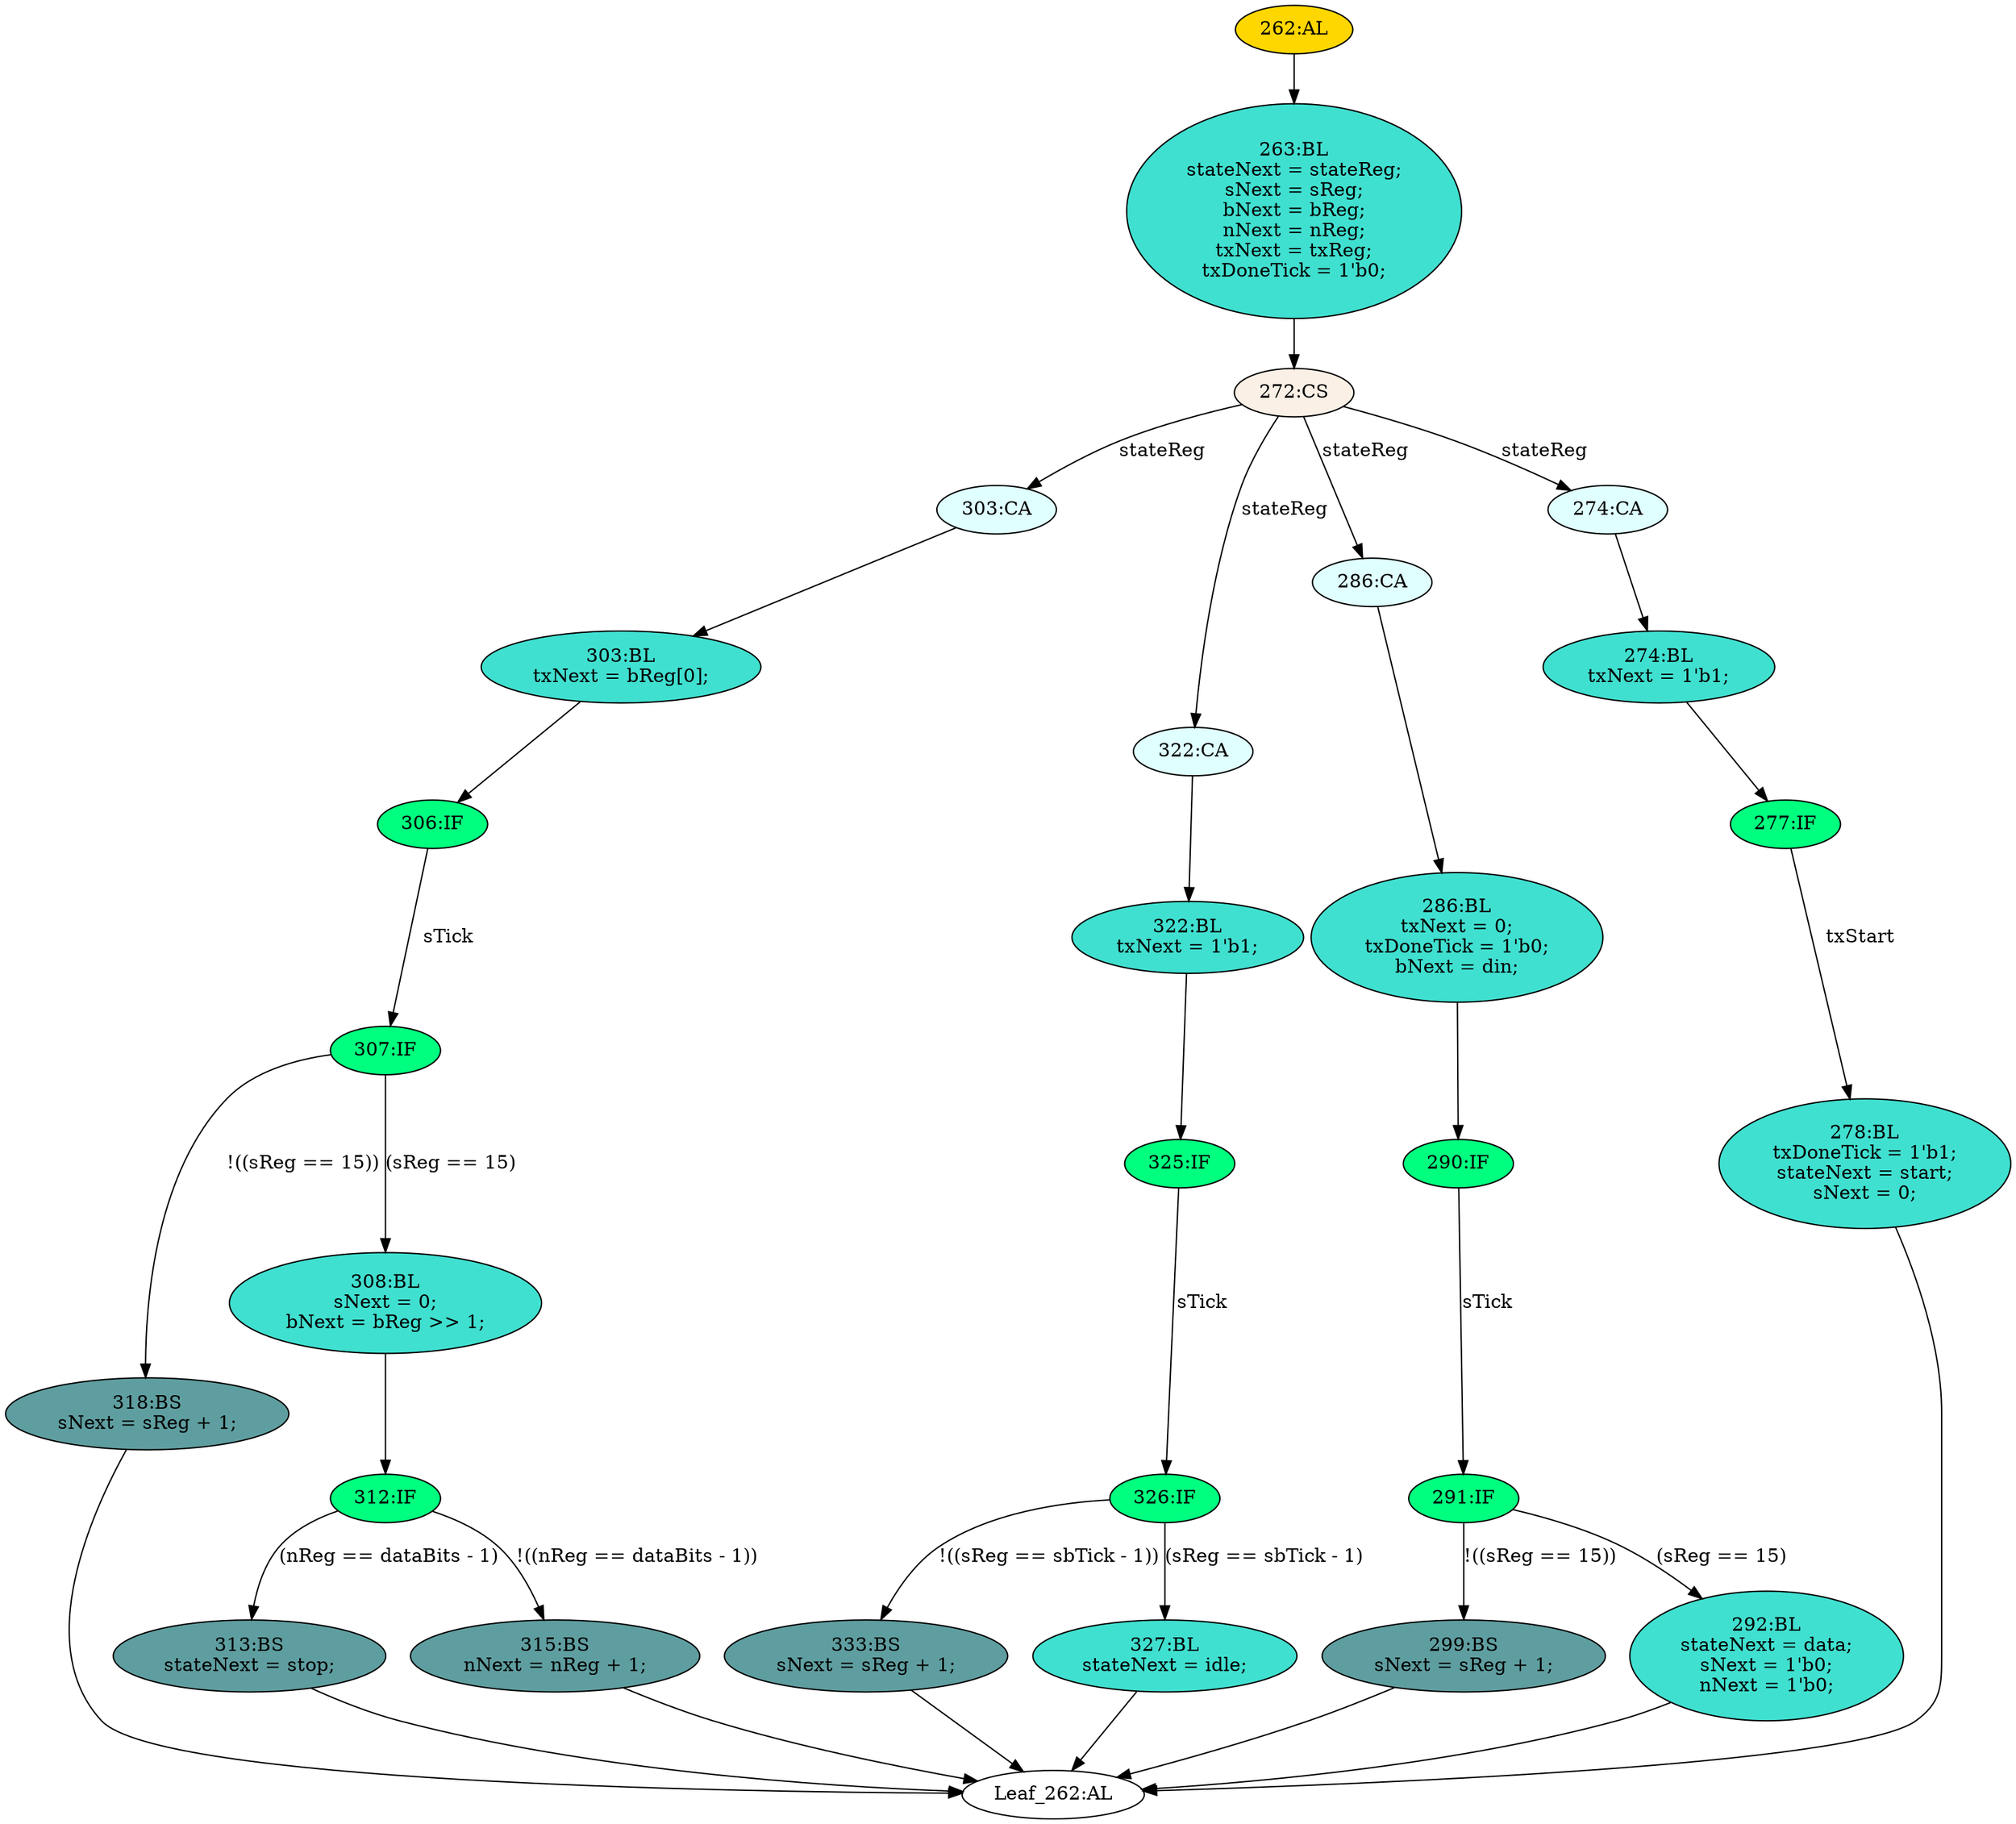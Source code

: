 strict digraph "" {
	node [label="\N"];
	"278:BL"	 [ast="<pyverilog.vparser.ast.Block object at 0x7fc3769afc50>",
		fillcolor=turquoise,
		label="278:BL
txDoneTick = 1'b1;
stateNext = start;
sNext = 0;",
		statements="[<pyverilog.vparser.ast.BlockingSubstitution object at 0x7fc3769af750>, <pyverilog.vparser.ast.BlockingSubstitution object at 0x7fc3769af9d0>, <\
pyverilog.vparser.ast.BlockingSubstitution object at 0x7fc3769afb10>]",
		style=filled,
		typ=Block];
	"Leaf_262:AL"	 [def_var="['txDoneTick', 'txNext', 'stateNext', 'nNext', 'sNext', 'bNext']",
		label="Leaf_262:AL"];
	"278:BL" -> "Leaf_262:AL"	 [cond="[]",
		lineno=None];
	"299:BS"	 [ast="<pyverilog.vparser.ast.BlockingSubstitution object at 0x7fc3775ddad0>",
		fillcolor=cadetblue,
		label="299:BS
sNext = sReg + 1;",
		statements="[<pyverilog.vparser.ast.BlockingSubstitution object at 0x7fc3775ddad0>]",
		style=filled,
		typ=BlockingSubstitution];
	"299:BS" -> "Leaf_262:AL"	 [cond="[]",
		lineno=None];
	"322:BL"	 [ast="<pyverilog.vparser.ast.Block object at 0x7fc3769aff90>",
		fillcolor=turquoise,
		label="322:BL
txNext = 1'b1;",
		statements="[<pyverilog.vparser.ast.BlockingSubstitution object at 0x7fc3769afe50>]",
		style=filled,
		typ=Block];
	"325:IF"	 [ast="<pyverilog.vparser.ast.IfStatement object at 0x7fc3769affd0>",
		fillcolor=springgreen,
		label="325:IF",
		statements="[]",
		style=filled,
		typ=IfStatement];
	"322:BL" -> "325:IF"	 [cond="[]",
		lineno=None];
	"318:BS"	 [ast="<pyverilog.vparser.ast.BlockingSubstitution object at 0x7fc3769ce5d0>",
		fillcolor=cadetblue,
		label="318:BS
sNext = sReg + 1;",
		statements="[<pyverilog.vparser.ast.BlockingSubstitution object at 0x7fc3769ce5d0>]",
		style=filled,
		typ=BlockingSubstitution];
	"318:BS" -> "Leaf_262:AL"	 [cond="[]",
		lineno=None];
	"303:CA"	 [ast="<pyverilog.vparser.ast.Case object at 0x7fc3769cec10>",
		fillcolor=lightcyan,
		label="303:CA",
		statements="[]",
		style=filled,
		typ=Case];
	"303:BL"	 [ast="<pyverilog.vparser.ast.Block object at 0x7fc3769cec90>",
		fillcolor=turquoise,
		label="303:BL
txNext = bReg[0];",
		statements="[<pyverilog.vparser.ast.BlockingSubstitution object at 0x7fc3769cecd0>]",
		style=filled,
		typ=Block];
	"303:CA" -> "303:BL"	 [cond="[]",
		lineno=None];
	"333:BS"	 [ast="<pyverilog.vparser.ast.BlockingSubstitution object at 0x7fc3769ce110>",
		fillcolor=cadetblue,
		label="333:BS
sNext = sReg + 1;",
		statements="[<pyverilog.vparser.ast.BlockingSubstitution object at 0x7fc3769ce110>]",
		style=filled,
		typ=BlockingSubstitution];
	"333:BS" -> "Leaf_262:AL"	 [cond="[]",
		lineno=None];
	"263:BL"	 [ast="<pyverilog.vparser.ast.Block object at 0x7fc3769aca90>",
		fillcolor=turquoise,
		label="263:BL
stateNext = stateReg;
sNext = sReg;
bNext = bReg;
nNext = nReg;
txNext = txReg;
txDoneTick = 1'b0;",
		statements="[<pyverilog.vparser.ast.BlockingSubstitution object at 0x7fc3769ac310>, <pyverilog.vparser.ast.BlockingSubstitution object at 0x7fc3769ac450>, <\
pyverilog.vparser.ast.BlockingSubstitution object at 0x7fc3769ac590>, <pyverilog.vparser.ast.BlockingSubstitution object at 0x7fc3769ac6d0>, <\
pyverilog.vparser.ast.BlockingSubstitution object at 0x7fc3769ac810>, <pyverilog.vparser.ast.BlockingSubstitution object at 0x7fc3769ac950>]",
		style=filled,
		typ=Block];
	"272:CS"	 [ast="<pyverilog.vparser.ast.CaseStatement object at 0x7fc3769acad0>",
		fillcolor=linen,
		label="272:CS",
		statements="[]",
		style=filled,
		typ=CaseStatement];
	"263:BL" -> "272:CS"	 [cond="[]",
		lineno=None];
	"313:BS"	 [ast="<pyverilog.vparser.ast.BlockingSubstitution object at 0x7fc3769ce990>",
		fillcolor=cadetblue,
		label="313:BS
stateNext = stop;",
		statements="[<pyverilog.vparser.ast.BlockingSubstitution object at 0x7fc3769ce990>]",
		style=filled,
		typ=BlockingSubstitution];
	"313:BS" -> "Leaf_262:AL"	 [cond="[]",
		lineno=None];
	"326:IF"	 [ast="<pyverilog.vparser.ast.IfStatement object at 0x7fc3769ce0d0>",
		fillcolor=springgreen,
		label="326:IF",
		statements="[]",
		style=filled,
		typ=IfStatement];
	"325:IF" -> "326:IF"	 [cond="['sTick']",
		label=sTick,
		lineno=325];
	"274:BL"	 [ast="<pyverilog.vparser.ast.Block object at 0x7fc3769acc10>",
		fillcolor=turquoise,
		label="274:BL
txNext = 1'b1;",
		statements="[<pyverilog.vparser.ast.BlockingSubstitution object at 0x7fc3769acc50>]",
		style=filled,
		typ=Block];
	"277:IF"	 [ast="<pyverilog.vparser.ast.IfStatement object at 0x7fc3769acdd0>",
		fillcolor=springgreen,
		label="277:IF",
		statements="[]",
		style=filled,
		typ=IfStatement];
	"274:BL" -> "277:IF"	 [cond="[]",
		lineno=None];
	"322:CA"	 [ast="<pyverilog.vparser.ast.Case object at 0x7fc3769cc8d0>",
		fillcolor=lightcyan,
		label="322:CA",
		statements="[]",
		style=filled,
		typ=Case];
	"322:CA" -> "322:BL"	 [cond="[]",
		lineno=None];
	"286:CA"	 [ast="<pyverilog.vparser.ast.Case object at 0x7fc3769ace50>",
		fillcolor=lightcyan,
		label="286:CA",
		statements="[]",
		style=filled,
		typ=Case];
	"286:BL"	 [ast="<pyverilog.vparser.ast.Block object at 0x7fc3769aced0>",
		fillcolor=turquoise,
		label="286:BL
txNext = 0;
txDoneTick = 1'b0;
bNext = din;",
		statements="[<pyverilog.vparser.ast.BlockingSubstitution object at 0x7fc3769acf10>, <pyverilog.vparser.ast.BlockingSubstitution object at 0x7fc3769cc0d0>, <\
pyverilog.vparser.ast.BlockingSubstitution object at 0x7fc3769cc210>]",
		style=filled,
		typ=Block];
	"286:CA" -> "286:BL"	 [cond="[]",
		lineno=None];
	"290:IF"	 [ast="<pyverilog.vparser.ast.IfStatement object at 0x7fc3769cc350>",
		fillcolor=springgreen,
		label="290:IF",
		statements="[]",
		style=filled,
		typ=IfStatement];
	"291:IF"	 [ast="<pyverilog.vparser.ast.IfStatement object at 0x7fc3769cc390>",
		fillcolor=springgreen,
		label="291:IF",
		statements="[]",
		style=filled,
		typ=IfStatement];
	"290:IF" -> "291:IF"	 [cond="['sTick']",
		label=sTick,
		lineno=290];
	"292:BL"	 [ast="<pyverilog.vparser.ast.Block object at 0x7fc3769cc3d0>",
		fillcolor=turquoise,
		label="292:BL
stateNext = data;
sNext = 1'b0;
nNext = 1'b0;",
		statements="[<pyverilog.vparser.ast.BlockingSubstitution object at 0x7fc3769cc410>, <pyverilog.vparser.ast.BlockingSubstitution object at 0x7fc3769cc550>, <\
pyverilog.vparser.ast.BlockingSubstitution object at 0x7fc3769cc690>]",
		style=filled,
		typ=Block];
	"292:BL" -> "Leaf_262:AL"	 [cond="[]",
		lineno=None];
	"327:BL"	 [ast="<pyverilog.vparser.ast.Block object at 0x7fc3769ce2d0>",
		fillcolor=turquoise,
		label="327:BL
stateNext = idle;",
		statements="[<pyverilog.vparser.ast.BlockingSubstitution object at 0x7fc3769ce310>]",
		style=filled,
		typ=Block];
	"327:BL" -> "Leaf_262:AL"	 [cond="[]",
		lineno=None];
	"306:IF"	 [ast="<pyverilog.vparser.ast.IfStatement object at 0x7fc3769cee90>",
		fillcolor=springgreen,
		label="306:IF",
		statements="[]",
		style=filled,
		typ=IfStatement];
	"307:IF"	 [ast="<pyverilog.vparser.ast.IfStatement object at 0x7fc3769ceed0>",
		fillcolor=springgreen,
		label="307:IF",
		statements="[]",
		style=filled,
		typ=IfStatement];
	"306:IF" -> "307:IF"	 [cond="['sTick']",
		label=sTick,
		lineno=306];
	"308:BL"	 [ast="<pyverilog.vparser.ast.Block object at 0x7fc3769cef10>",
		fillcolor=turquoise,
		label="308:BL
sNext = 0;
bNext = bReg >> 1;",
		statements="[<pyverilog.vparser.ast.BlockingSubstitution object at 0x7fc3769cef50>, <pyverilog.vparser.ast.BlockingSubstitution object at 0x7fc3769ac0d0>]",
		style=filled,
		typ=Block];
	"312:IF"	 [ast="<pyverilog.vparser.ast.IfStatement object at 0x7fc3769ce790>",
		fillcolor=springgreen,
		label="312:IF",
		statements="[]",
		style=filled,
		typ=IfStatement];
	"308:BL" -> "312:IF"	 [cond="[]",
		lineno=None];
	"272:CS" -> "303:CA"	 [cond="['stateReg']",
		label=stateReg,
		lineno=272];
	"272:CS" -> "322:CA"	 [cond="['stateReg']",
		label=stateReg,
		lineno=272];
	"272:CS" -> "286:CA"	 [cond="['stateReg']",
		label=stateReg,
		lineno=272];
	"274:CA"	 [ast="<pyverilog.vparser.ast.Case object at 0x7fc3769acb90>",
		fillcolor=lightcyan,
		label="274:CA",
		statements="[]",
		style=filled,
		typ=Case];
	"272:CS" -> "274:CA"	 [cond="['stateReg']",
		label=stateReg,
		lineno=272];
	"262:AL"	 [ast="<pyverilog.vparser.ast.Always object at 0x7fc3769cc9d0>",
		clk_sens=False,
		fillcolor=gold,
		label="262:AL",
		sens="['din', 'nReg', 'bReg', 'stop', 'sReg', 'start', 'idle', 'stateReg', 'data', 'txReg']",
		statements="[]",
		style=filled,
		typ=Always,
		use_var="['din', 'nReg', 'txStart', 'dataBits', 'sbTick', 'stop', 'stateReg', 'start', 'idle', 'sTick', 'sReg', 'data', 'bReg', 'txReg']"];
	"262:AL" -> "263:BL"	 [cond="[]",
		lineno=None];
	"303:BL" -> "306:IF"	 [cond="[]",
		lineno=None];
	"277:IF" -> "278:BL"	 [cond="['txStart']",
		label=txStart,
		lineno=277];
	"315:BS"	 [ast="<pyverilog.vparser.ast.BlockingSubstitution object at 0x7fc3769ce7d0>",
		fillcolor=cadetblue,
		label="315:BS
nNext = nReg + 1;",
		statements="[<pyverilog.vparser.ast.BlockingSubstitution object at 0x7fc3769ce7d0>]",
		style=filled,
		typ=BlockingSubstitution];
	"315:BS" -> "Leaf_262:AL"	 [cond="[]",
		lineno=None];
	"291:IF" -> "299:BS"	 [cond="['sReg']",
		label="!((sReg == 15))",
		lineno=291];
	"291:IF" -> "292:BL"	 [cond="['sReg']",
		label="(sReg == 15)",
		lineno=291];
	"312:IF" -> "313:BS"	 [cond="['nReg', 'dataBits']",
		label="(nReg == dataBits - 1)",
		lineno=312];
	"312:IF" -> "315:BS"	 [cond="['nReg', 'dataBits']",
		label="!((nReg == dataBits - 1))",
		lineno=312];
	"286:BL" -> "290:IF"	 [cond="[]",
		lineno=None];
	"307:IF" -> "318:BS"	 [cond="['sReg']",
		label="!((sReg == 15))",
		lineno=307];
	"307:IF" -> "308:BL"	 [cond="['sReg']",
		label="(sReg == 15)",
		lineno=307];
	"326:IF" -> "333:BS"	 [cond="['sReg', 'sbTick']",
		label="!((sReg == sbTick - 1))",
		lineno=326];
	"326:IF" -> "327:BL"	 [cond="['sReg', 'sbTick']",
		label="(sReg == sbTick - 1)",
		lineno=326];
	"274:CA" -> "274:BL"	 [cond="[]",
		lineno=None];
}
